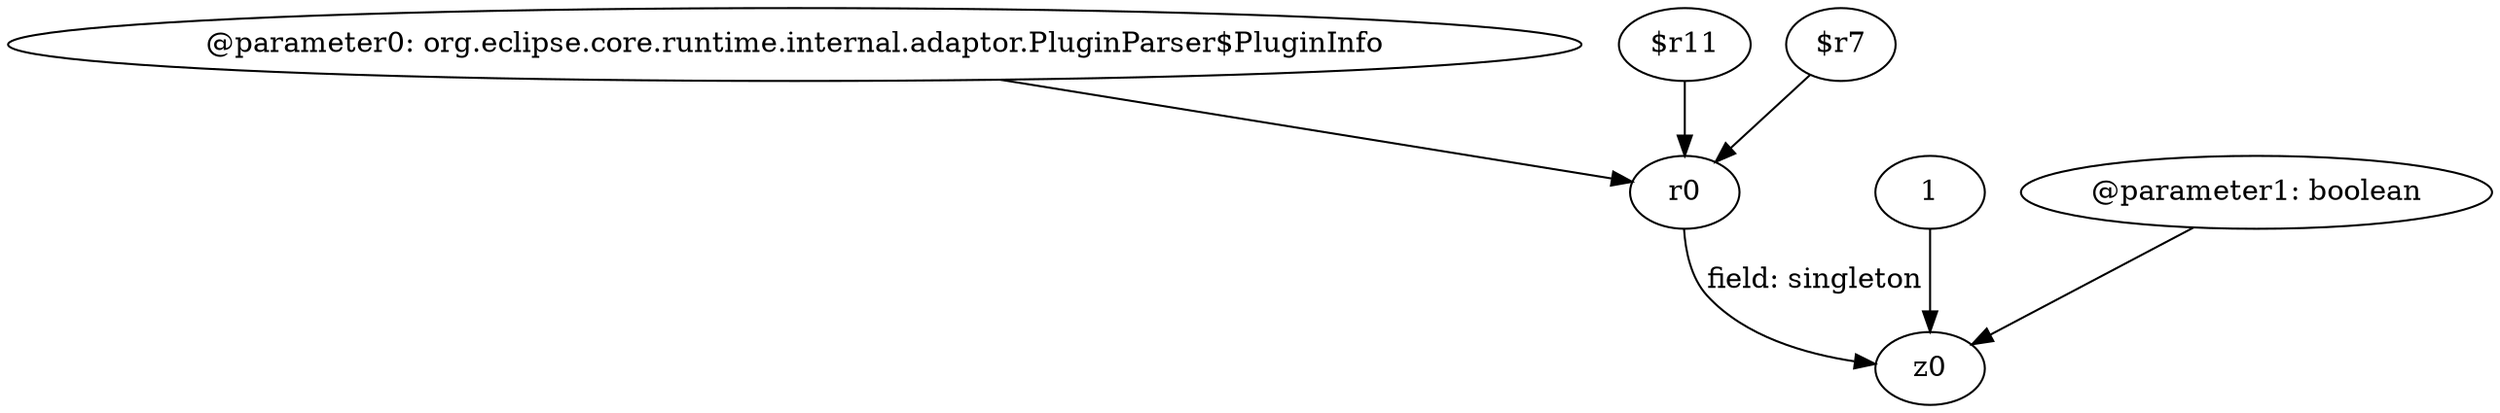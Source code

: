 digraph g {
0[label="@parameter0: org.eclipse.core.runtime.internal.adaptor.PluginParser$PluginInfo"]
1[label="r0"]
0->1[label=""]
2[label="1"]
3[label="z0"]
2->3[label=""]
1->3[label="field: singleton"]
4[label="$r11"]
4->1[label=""]
5[label="@parameter1: boolean"]
5->3[label=""]
6[label="$r7"]
6->1[label=""]
}